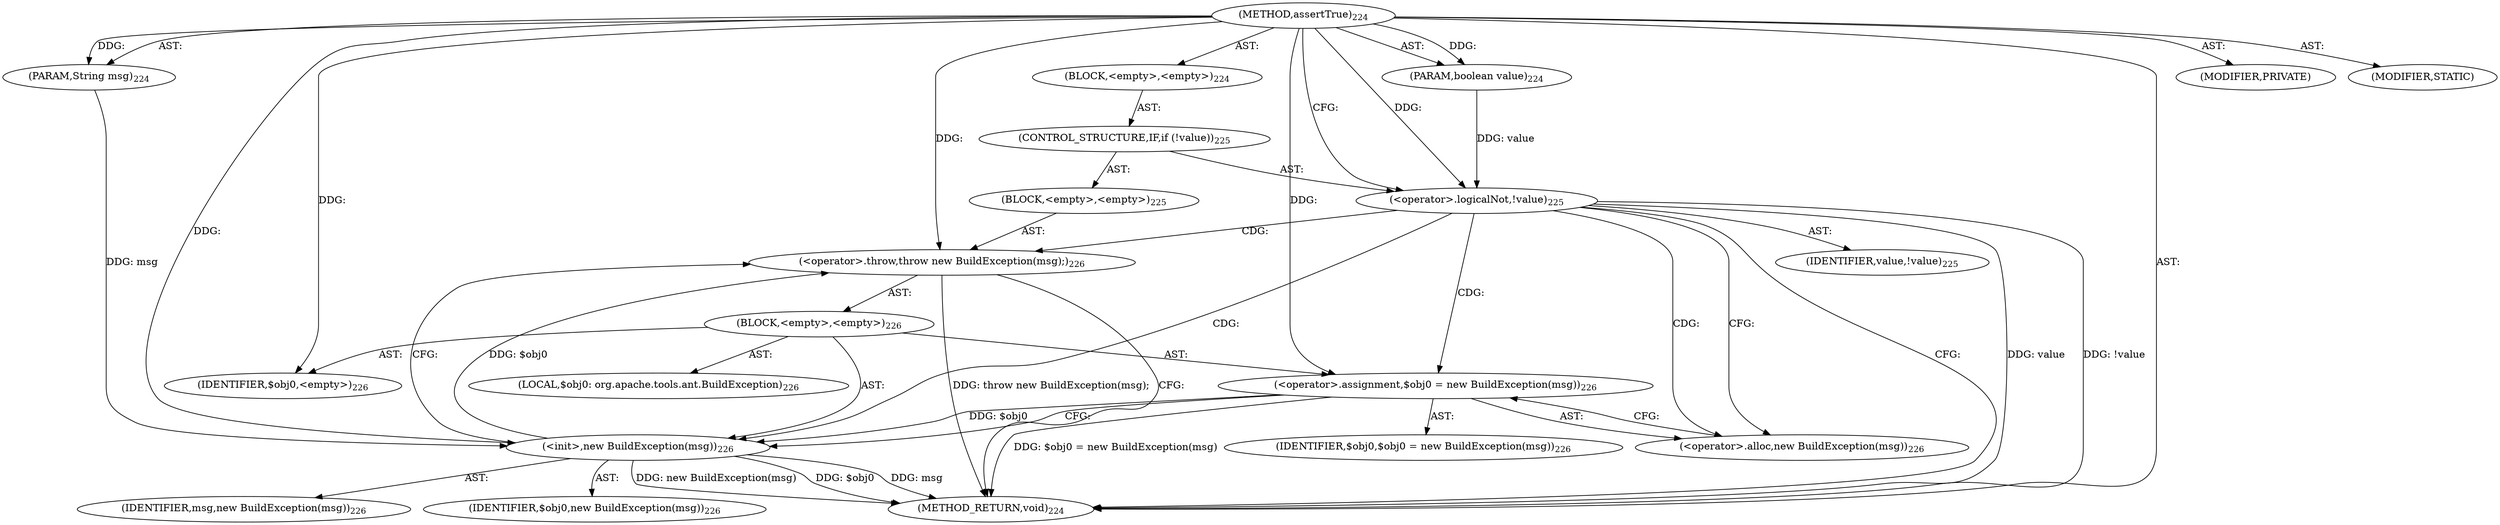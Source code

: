 digraph "assertTrue" {  
"111669149696" [label = <(METHOD,assertTrue)<SUB>224</SUB>> ]
"115964117017" [label = <(PARAM,boolean value)<SUB>224</SUB>> ]
"115964117018" [label = <(PARAM,String msg)<SUB>224</SUB>> ]
"25769803776" [label = <(BLOCK,&lt;empty&gt;,&lt;empty&gt;)<SUB>224</SUB>> ]
"47244640256" [label = <(CONTROL_STRUCTURE,IF,if (!value))<SUB>225</SUB>> ]
"30064771072" [label = <(&lt;operator&gt;.logicalNot,!value)<SUB>225</SUB>> ]
"68719476823" [label = <(IDENTIFIER,value,!value)<SUB>225</SUB>> ]
"25769803777" [label = <(BLOCK,&lt;empty&gt;,&lt;empty&gt;)<SUB>225</SUB>> ]
"30064771073" [label = <(&lt;operator&gt;.throw,throw new BuildException(msg);)<SUB>226</SUB>> ]
"25769803778" [label = <(BLOCK,&lt;empty&gt;,&lt;empty&gt;)<SUB>226</SUB>> ]
"94489280512" [label = <(LOCAL,$obj0: org.apache.tools.ant.BuildException)<SUB>226</SUB>> ]
"30064771074" [label = <(&lt;operator&gt;.assignment,$obj0 = new BuildException(msg))<SUB>226</SUB>> ]
"68719476824" [label = <(IDENTIFIER,$obj0,$obj0 = new BuildException(msg))<SUB>226</SUB>> ]
"30064771075" [label = <(&lt;operator&gt;.alloc,new BuildException(msg))<SUB>226</SUB>> ]
"30064771076" [label = <(&lt;init&gt;,new BuildException(msg))<SUB>226</SUB>> ]
"68719476825" [label = <(IDENTIFIER,$obj0,new BuildException(msg))<SUB>226</SUB>> ]
"68719476826" [label = <(IDENTIFIER,msg,new BuildException(msg))<SUB>226</SUB>> ]
"68719476827" [label = <(IDENTIFIER,$obj0,&lt;empty&gt;)<SUB>226</SUB>> ]
"133143986199" [label = <(MODIFIER,PRIVATE)> ]
"133143986200" [label = <(MODIFIER,STATIC)> ]
"128849018880" [label = <(METHOD_RETURN,void)<SUB>224</SUB>> ]
  "111669149696" -> "115964117017"  [ label = "AST: "] 
  "111669149696" -> "115964117018"  [ label = "AST: "] 
  "111669149696" -> "25769803776"  [ label = "AST: "] 
  "111669149696" -> "133143986199"  [ label = "AST: "] 
  "111669149696" -> "133143986200"  [ label = "AST: "] 
  "111669149696" -> "128849018880"  [ label = "AST: "] 
  "25769803776" -> "47244640256"  [ label = "AST: "] 
  "47244640256" -> "30064771072"  [ label = "AST: "] 
  "47244640256" -> "25769803777"  [ label = "AST: "] 
  "30064771072" -> "68719476823"  [ label = "AST: "] 
  "25769803777" -> "30064771073"  [ label = "AST: "] 
  "30064771073" -> "25769803778"  [ label = "AST: "] 
  "25769803778" -> "94489280512"  [ label = "AST: "] 
  "25769803778" -> "30064771074"  [ label = "AST: "] 
  "25769803778" -> "30064771076"  [ label = "AST: "] 
  "25769803778" -> "68719476827"  [ label = "AST: "] 
  "30064771074" -> "68719476824"  [ label = "AST: "] 
  "30064771074" -> "30064771075"  [ label = "AST: "] 
  "30064771076" -> "68719476825"  [ label = "AST: "] 
  "30064771076" -> "68719476826"  [ label = "AST: "] 
  "30064771072" -> "128849018880"  [ label = "CFG: "] 
  "30064771072" -> "30064771075"  [ label = "CFG: "] 
  "30064771073" -> "128849018880"  [ label = "CFG: "] 
  "30064771074" -> "30064771076"  [ label = "CFG: "] 
  "30064771076" -> "30064771073"  [ label = "CFG: "] 
  "30064771075" -> "30064771074"  [ label = "CFG: "] 
  "111669149696" -> "30064771072"  [ label = "CFG: "] 
  "30064771072" -> "128849018880"  [ label = "DDG: value"] 
  "30064771072" -> "128849018880"  [ label = "DDG: !value"] 
  "30064771074" -> "128849018880"  [ label = "DDG: $obj0 = new BuildException(msg)"] 
  "30064771076" -> "128849018880"  [ label = "DDG: $obj0"] 
  "30064771076" -> "128849018880"  [ label = "DDG: msg"] 
  "30064771076" -> "128849018880"  [ label = "DDG: new BuildException(msg)"] 
  "30064771073" -> "128849018880"  [ label = "DDG: throw new BuildException(msg);"] 
  "111669149696" -> "115964117017"  [ label = "DDG: "] 
  "111669149696" -> "115964117018"  [ label = "DDG: "] 
  "115964117017" -> "30064771072"  [ label = "DDG: value"] 
  "111669149696" -> "30064771072"  [ label = "DDG: "] 
  "30064771076" -> "30064771073"  [ label = "DDG: $obj0"] 
  "111669149696" -> "30064771073"  [ label = "DDG: "] 
  "111669149696" -> "30064771074"  [ label = "DDG: "] 
  "111669149696" -> "68719476827"  [ label = "DDG: "] 
  "30064771074" -> "30064771076"  [ label = "DDG: $obj0"] 
  "111669149696" -> "30064771076"  [ label = "DDG: "] 
  "115964117018" -> "30064771076"  [ label = "DDG: msg"] 
  "30064771072" -> "30064771073"  [ label = "CDG: "] 
  "30064771072" -> "30064771074"  [ label = "CDG: "] 
  "30064771072" -> "30064771075"  [ label = "CDG: "] 
  "30064771072" -> "30064771076"  [ label = "CDG: "] 
}
